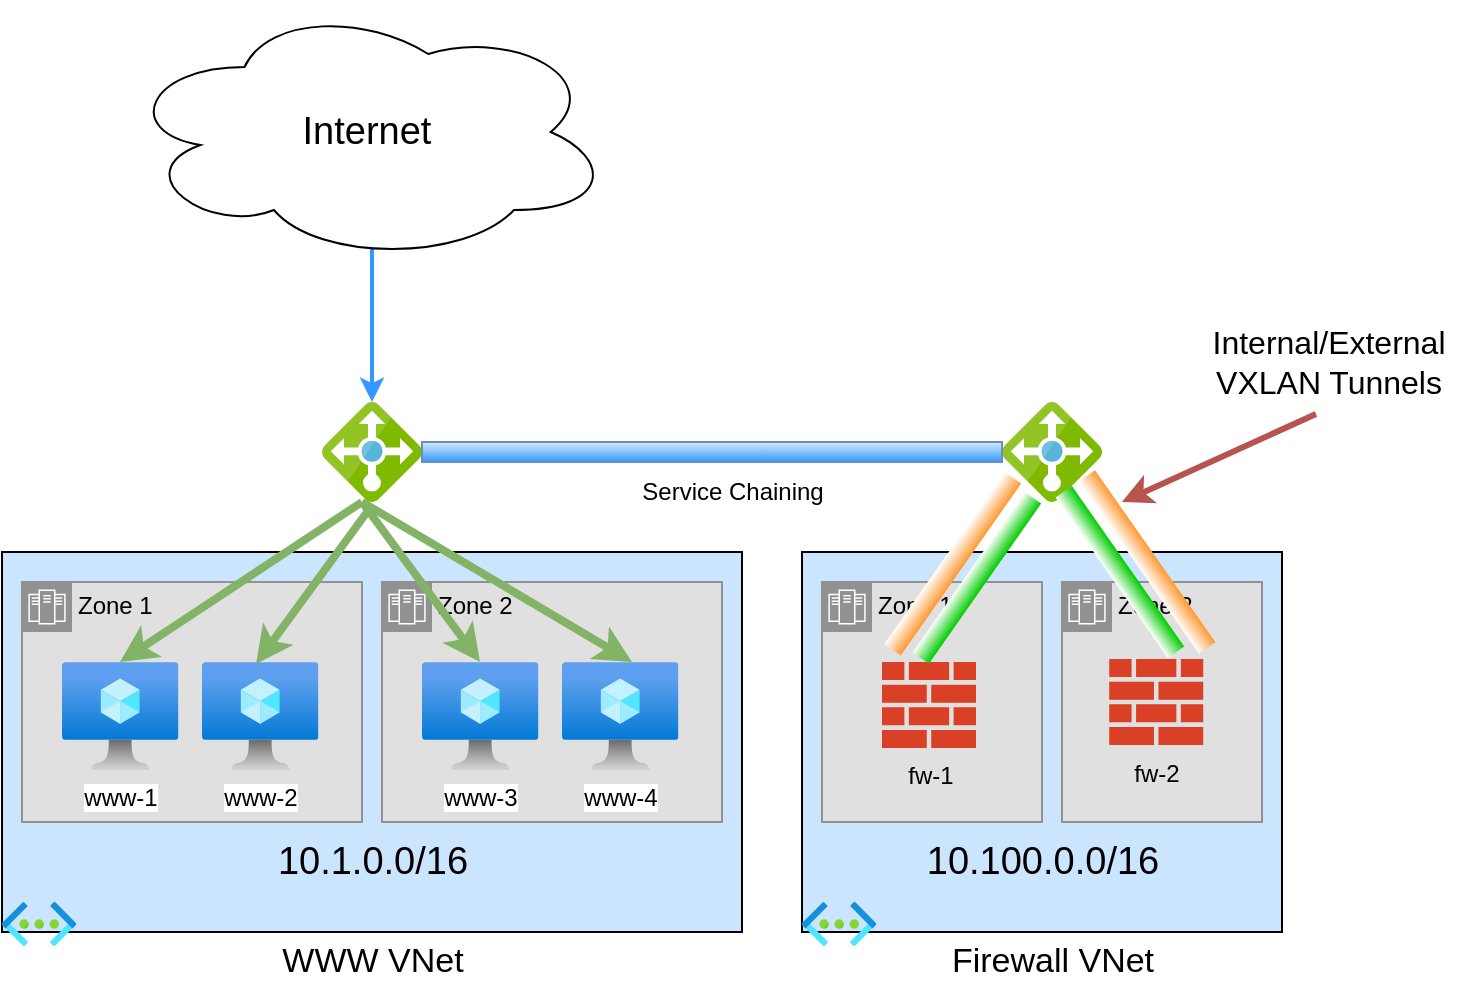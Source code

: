 <mxfile version="20.8.16" type="device"><diagram name="Page-1" id="pDXnDWw5rO93SfaOLtf0"><mxGraphModel dx="1114" dy="2042" grid="1" gridSize="10" guides="1" tooltips="1" connect="1" arrows="1" fold="1" page="1" pageScale="1" pageWidth="850" pageHeight="1100" math="0" shadow="0"><root><mxCell id="0"/><mxCell id="1" parent="0"/><mxCell id="psEYaUKP_F06JMTKpm58-8" value="" style="rounded=0;whiteSpace=wrap;html=1;fillColor=#CCE5FF;" parent="1" vertex="1"><mxGeometry x="80" y="255" width="370" height="190" as="geometry"/></mxCell><mxCell id="psEYaUKP_F06JMTKpm58-5" value="Zone 1" style="shape=mxgraph.ibm.box;prType=zone;fontStyle=0;verticalAlign=top;align=left;spacingLeft=32;spacingTop=4;fillColor=#E0E0E0;rounded=0;whiteSpace=wrap;html=1;strokeColor=#919191;strokeWidth=1;dashed=0;container=1;spacing=-4;collapsible=0;expand=0;recursiveResize=0;" parent="1" vertex="1"><mxGeometry x="90" y="270" width="170" height="120" as="geometry"/></mxCell><mxCell id="psEYaUKP_F06JMTKpm58-3" value="www-1" style="aspect=fixed;html=1;points=[];align=center;image;fontSize=12;image=img/lib/azure2/compute/Virtual_Machine.svg;" parent="psEYaUKP_F06JMTKpm58-5" vertex="1"><mxGeometry x="20" y="40" width="58.22" height="54" as="geometry"/></mxCell><mxCell id="psEYaUKP_F06JMTKpm58-6" value="www-2" style="aspect=fixed;html=1;points=[];align=center;image;fontSize=12;image=img/lib/azure2/compute/Virtual_Machine.svg;" parent="psEYaUKP_F06JMTKpm58-5" vertex="1"><mxGeometry x="90" y="40" width="58.22" height="54" as="geometry"/></mxCell><mxCell id="psEYaUKP_F06JMTKpm58-4" value="" style="aspect=fixed;html=1;points=[];align=center;image;fontSize=12;image=img/lib/azure2/networking/Virtual_Networks.svg;" parent="1" vertex="1"><mxGeometry x="80" y="430" width="37" height="22.09" as="geometry"/></mxCell><mxCell id="psEYaUKP_F06JMTKpm58-9" value="Zone 2" style="shape=mxgraph.ibm.box;prType=zone;fontStyle=0;verticalAlign=top;align=left;spacingLeft=32;spacingTop=4;fillColor=#E0E0E0;rounded=0;whiteSpace=wrap;html=1;strokeColor=#919191;strokeWidth=1;dashed=0;container=1;spacing=-4;collapsible=0;expand=0;recursiveResize=0;" parent="1" vertex="1"><mxGeometry x="270" y="270" width="170" height="120" as="geometry"/></mxCell><mxCell id="psEYaUKP_F06JMTKpm58-10" value="www-3" style="aspect=fixed;html=1;points=[];align=center;image;fontSize=12;image=img/lib/azure2/compute/Virtual_Machine.svg;" parent="psEYaUKP_F06JMTKpm58-9" vertex="1"><mxGeometry x="20" y="40" width="58.22" height="54" as="geometry"/></mxCell><mxCell id="psEYaUKP_F06JMTKpm58-11" value="www-4" style="aspect=fixed;html=1;points=[];align=center;image;fontSize=12;image=img/lib/azure2/compute/Virtual_Machine.svg;" parent="psEYaUKP_F06JMTKpm58-9" vertex="1"><mxGeometry x="90" y="40" width="58.22" height="54" as="geometry"/></mxCell><mxCell id="psEYaUKP_F06JMTKpm58-14" value="WWW VNet" style="text;html=1;align=center;verticalAlign=middle;resizable=0;points=[];autosize=1;strokeColor=none;fillColor=none;fontSize=17;" parent="1" vertex="1"><mxGeometry x="210" y="445" width="110" height="30" as="geometry"/></mxCell><mxCell id="psEYaUKP_F06JMTKpm58-15" value="" style="endArrow=classic;html=1;rounded=0;entryX=0.498;entryY=0;entryDx=0;entryDy=0;entryPerimeter=0;fillColor=#d5e8d4;strokeColor=#82b366;strokeWidth=4;" parent="1" target="psEYaUKP_F06JMTKpm58-10" edge="1"><mxGeometry width="50" height="50" relative="1" as="geometry"><mxPoint x="260" y="230" as="sourcePoint"/><mxPoint x="500" y="440" as="targetPoint"/></mxGeometry></mxCell><mxCell id="psEYaUKP_F06JMTKpm58-16" value="" style="sketch=0;aspect=fixed;html=1;points=[];align=center;image;fontSize=12;image=img/lib/mscae/Load_Balancer_feature.svg;fillColor=#CCE5FF;" parent="1" vertex="1"><mxGeometry x="240" y="180" width="50" height="50" as="geometry"/></mxCell><mxCell id="psEYaUKP_F06JMTKpm58-17" value="" style="endArrow=classic;html=1;rounded=0;fillColor=#d5e8d4;strokeColor=#82b366;strokeWidth=4;entryX=0.601;entryY=0;entryDx=0;entryDy=0;entryPerimeter=0;" parent="1" target="psEYaUKP_F06JMTKpm58-11" edge="1"><mxGeometry width="50" height="50" relative="1" as="geometry"><mxPoint x="260" y="230" as="sourcePoint"/><mxPoint x="303.994" y="305" as="targetPoint"/></mxGeometry></mxCell><mxCell id="psEYaUKP_F06JMTKpm58-18" value="" style="endArrow=classic;html=1;rounded=0;exitX=0.48;exitY=1.06;exitDx=0;exitDy=0;exitPerimeter=0;fillColor=#d5e8d4;strokeColor=#82b366;strokeWidth=4;entryX=0.464;entryY=0.019;entryDx=0;entryDy=0;entryPerimeter=0;" parent="1" source="psEYaUKP_F06JMTKpm58-16" target="psEYaUKP_F06JMTKpm58-6" edge="1"><mxGeometry width="50" height="50" relative="1" as="geometry"><mxPoint x="285" y="245" as="sourcePoint"/><mxPoint x="338.994" y="330" as="targetPoint"/></mxGeometry></mxCell><mxCell id="psEYaUKP_F06JMTKpm58-19" value="" style="endArrow=classic;html=1;rounded=0;entryX=0.498;entryY=0;entryDx=0;entryDy=0;entryPerimeter=0;fillColor=#d5e8d4;strokeColor=#82b366;strokeWidth=4;" parent="1" target="psEYaUKP_F06JMTKpm58-3" edge="1"><mxGeometry width="50" height="50" relative="1" as="geometry"><mxPoint x="260" y="230" as="sourcePoint"/><mxPoint x="348.994" y="340" as="targetPoint"/></mxGeometry></mxCell><mxCell id="psEYaUKP_F06JMTKpm58-20" value="10.1.0.0/16" style="text;html=1;align=center;verticalAlign=middle;resizable=0;points=[];autosize=1;strokeColor=none;fillColor=none;fontSize=19;" parent="1" vertex="1"><mxGeometry x="205" y="390" width="120" height="40" as="geometry"/></mxCell><mxCell id="MpkBA5lqzlr4u1xdEffK-26" style="rounded=0;orthogonalLoop=1;jettySize=auto;html=1;strokeWidth=2;strokeColor=#3399FF;" edge="1" parent="1" target="psEYaUKP_F06JMTKpm58-16"><mxGeometry relative="1" as="geometry"><mxPoint x="265" y="100" as="sourcePoint"/></mxGeometry></mxCell><mxCell id="psEYaUKP_F06JMTKpm58-21" value="Internet" style="ellipse;shape=cloud;whiteSpace=wrap;html=1;fontSize=19;" parent="1" vertex="1"><mxGeometry x="140" y="-20" width="245" height="130" as="geometry"/></mxCell><mxCell id="MpkBA5lqzlr4u1xdEffK-1" value="" style="rounded=0;whiteSpace=wrap;html=1;fillColor=#CCE5FF;" vertex="1" parent="1"><mxGeometry x="480" y="255" width="240" height="190" as="geometry"/></mxCell><mxCell id="MpkBA5lqzlr4u1xdEffK-2" value="Firewall VNet" style="text;html=1;align=center;verticalAlign=middle;resizable=0;points=[];autosize=1;strokeColor=none;fillColor=none;fontSize=17;" vertex="1" parent="1"><mxGeometry x="545" y="445" width="120" height="30" as="geometry"/></mxCell><mxCell id="MpkBA5lqzlr4u1xdEffK-3" value="Zone 1" style="shape=mxgraph.ibm.box;prType=zone;fontStyle=0;verticalAlign=top;align=left;spacingLeft=32;spacingTop=4;fillColor=#E0E0E0;rounded=0;whiteSpace=wrap;html=1;strokeColor=#919191;strokeWidth=1;dashed=0;container=1;spacing=-4;collapsible=0;expand=0;recursiveResize=0;" vertex="1" parent="1"><mxGeometry x="490" y="270" width="110" height="120" as="geometry"/></mxCell><mxCell id="MpkBA5lqzlr4u1xdEffK-9" value="fw-1" style="sketch=0;pointerEvents=1;shadow=0;dashed=0;html=1;strokeColor=none;labelPosition=center;verticalLabelPosition=bottom;verticalAlign=top;outlineConnect=0;align=center;shape=mxgraph.office.concepts.firewall;fillColor=#DA4026;" vertex="1" parent="MpkBA5lqzlr4u1xdEffK-3"><mxGeometry x="30" y="40" width="47" height="43" as="geometry"/></mxCell><mxCell id="MpkBA5lqzlr4u1xdEffK-6" value="Zone 2" style="shape=mxgraph.ibm.box;prType=zone;fontStyle=0;verticalAlign=top;align=left;spacingLeft=32;spacingTop=4;fillColor=#E0E0E0;rounded=0;whiteSpace=wrap;html=1;strokeColor=#919191;strokeWidth=1;dashed=0;container=1;spacing=-4;collapsible=0;expand=0;recursiveResize=0;" vertex="1" parent="1"><mxGeometry x="610" y="270" width="100" height="120" as="geometry"/></mxCell><mxCell id="MpkBA5lqzlr4u1xdEffK-10" value="fw-2" style="sketch=0;pointerEvents=1;shadow=0;dashed=0;html=1;strokeColor=none;labelPosition=center;verticalLabelPosition=bottom;verticalAlign=top;outlineConnect=0;align=center;shape=mxgraph.office.concepts.firewall;fillColor=#DA4026;" vertex="1" parent="MpkBA5lqzlr4u1xdEffK-6"><mxGeometry x="23.61" y="38.5" width="47" height="43" as="geometry"/></mxCell><mxCell id="MpkBA5lqzlr4u1xdEffK-11" value="" style="sketch=0;aspect=fixed;html=1;points=[];align=center;image;fontSize=12;image=img/lib/mscae/Load_Balancer_feature.svg;fillColor=#CCE5FF;" vertex="1" parent="1"><mxGeometry x="580" y="180" width="50" height="50" as="geometry"/></mxCell><mxCell id="MpkBA5lqzlr4u1xdEffK-12" value="10.100.0.0/16" style="text;html=1;align=center;verticalAlign=middle;resizable=0;points=[];autosize=1;strokeColor=none;fillColor=none;fontSize=19;" vertex="1" parent="1"><mxGeometry x="530" y="390" width="140" height="40" as="geometry"/></mxCell><mxCell id="MpkBA5lqzlr4u1xdEffK-19" value="" style="rounded=0;whiteSpace=wrap;html=1;fillColor=#dae8fc;strokeColor=#6c8ebf;gradientColor=#3399FF;" vertex="1" parent="1"><mxGeometry x="290" y="200" width="290" height="10" as="geometry"/></mxCell><mxCell id="MpkBA5lqzlr4u1xdEffK-20" value="Service Chaining" style="text;html=1;align=center;verticalAlign=middle;resizable=0;points=[];autosize=1;strokeColor=none;fillColor=none;" vertex="1" parent="1"><mxGeometry x="390" y="210" width="110" height="30" as="geometry"/></mxCell><mxCell id="MpkBA5lqzlr4u1xdEffK-21" value="" style="aspect=fixed;html=1;points=[];align=center;image;fontSize=12;image=img/lib/azure2/networking/Virtual_Networks.svg;" vertex="1" parent="1"><mxGeometry x="480" y="430" width="37" height="22.09" as="geometry"/></mxCell><mxCell id="MpkBA5lqzlr4u1xdEffK-22" value="" style="rounded=0;whiteSpace=wrap;html=1;fillColor=default;strokeColor=none;gradientColor=#FF9933;rotation=-55;" vertex="1" parent="1"><mxGeometry x="502.87" y="255.9" width="105" height="10" as="geometry"/></mxCell><mxCell id="MpkBA5lqzlr4u1xdEffK-23" value="" style="rounded=0;whiteSpace=wrap;html=1;fillColor=default;strokeColor=none;gradientColor=#00CC00;rotation=-55;" vertex="1" parent="1"><mxGeometry x="518.48" y="262.98" width="97.87" height="10" as="geometry"/></mxCell><mxCell id="MpkBA5lqzlr4u1xdEffK-24" value="" style="rounded=0;whiteSpace=wrap;html=1;fillColor=default;strokeColor=none;gradientColor=#FF9933;rotation=-125;" vertex="1" parent="1"><mxGeometry x="600" y="255" width="105" height="10" as="geometry"/></mxCell><mxCell id="MpkBA5lqzlr4u1xdEffK-25" value="" style="rounded=0;whiteSpace=wrap;html=1;fillColor=default;strokeColor=none;gradientColor=#00CC00;rotation=235;" vertex="1" parent="1"><mxGeometry x="590" y="260" width="97.87" height="10" as="geometry"/></mxCell><mxCell id="MpkBA5lqzlr4u1xdEffK-27" value="Internal/External&lt;br style=&quot;font-size: 16px;&quot;&gt;VXLAN Tunnels" style="text;html=1;align=center;verticalAlign=middle;resizable=0;points=[];autosize=1;strokeColor=none;fillColor=none;fontSize=16;" vertex="1" parent="1"><mxGeometry x="672.87" y="135" width="140" height="50" as="geometry"/></mxCell><mxCell id="MpkBA5lqzlr4u1xdEffK-28" value="" style="endArrow=classic;html=1;rounded=0;strokeColor=#b85450;strokeWidth=3;fontSize=16;exitX=0.458;exitY=1.02;exitDx=0;exitDy=0;exitPerimeter=0;fillColor=#f8cecc;" edge="1" parent="1" source="MpkBA5lqzlr4u1xdEffK-27"><mxGeometry width="50" height="50" relative="1" as="geometry"><mxPoint x="530" y="430" as="sourcePoint"/><mxPoint x="640" y="230" as="targetPoint"/></mxGeometry></mxCell></root></mxGraphModel></diagram></mxfile>